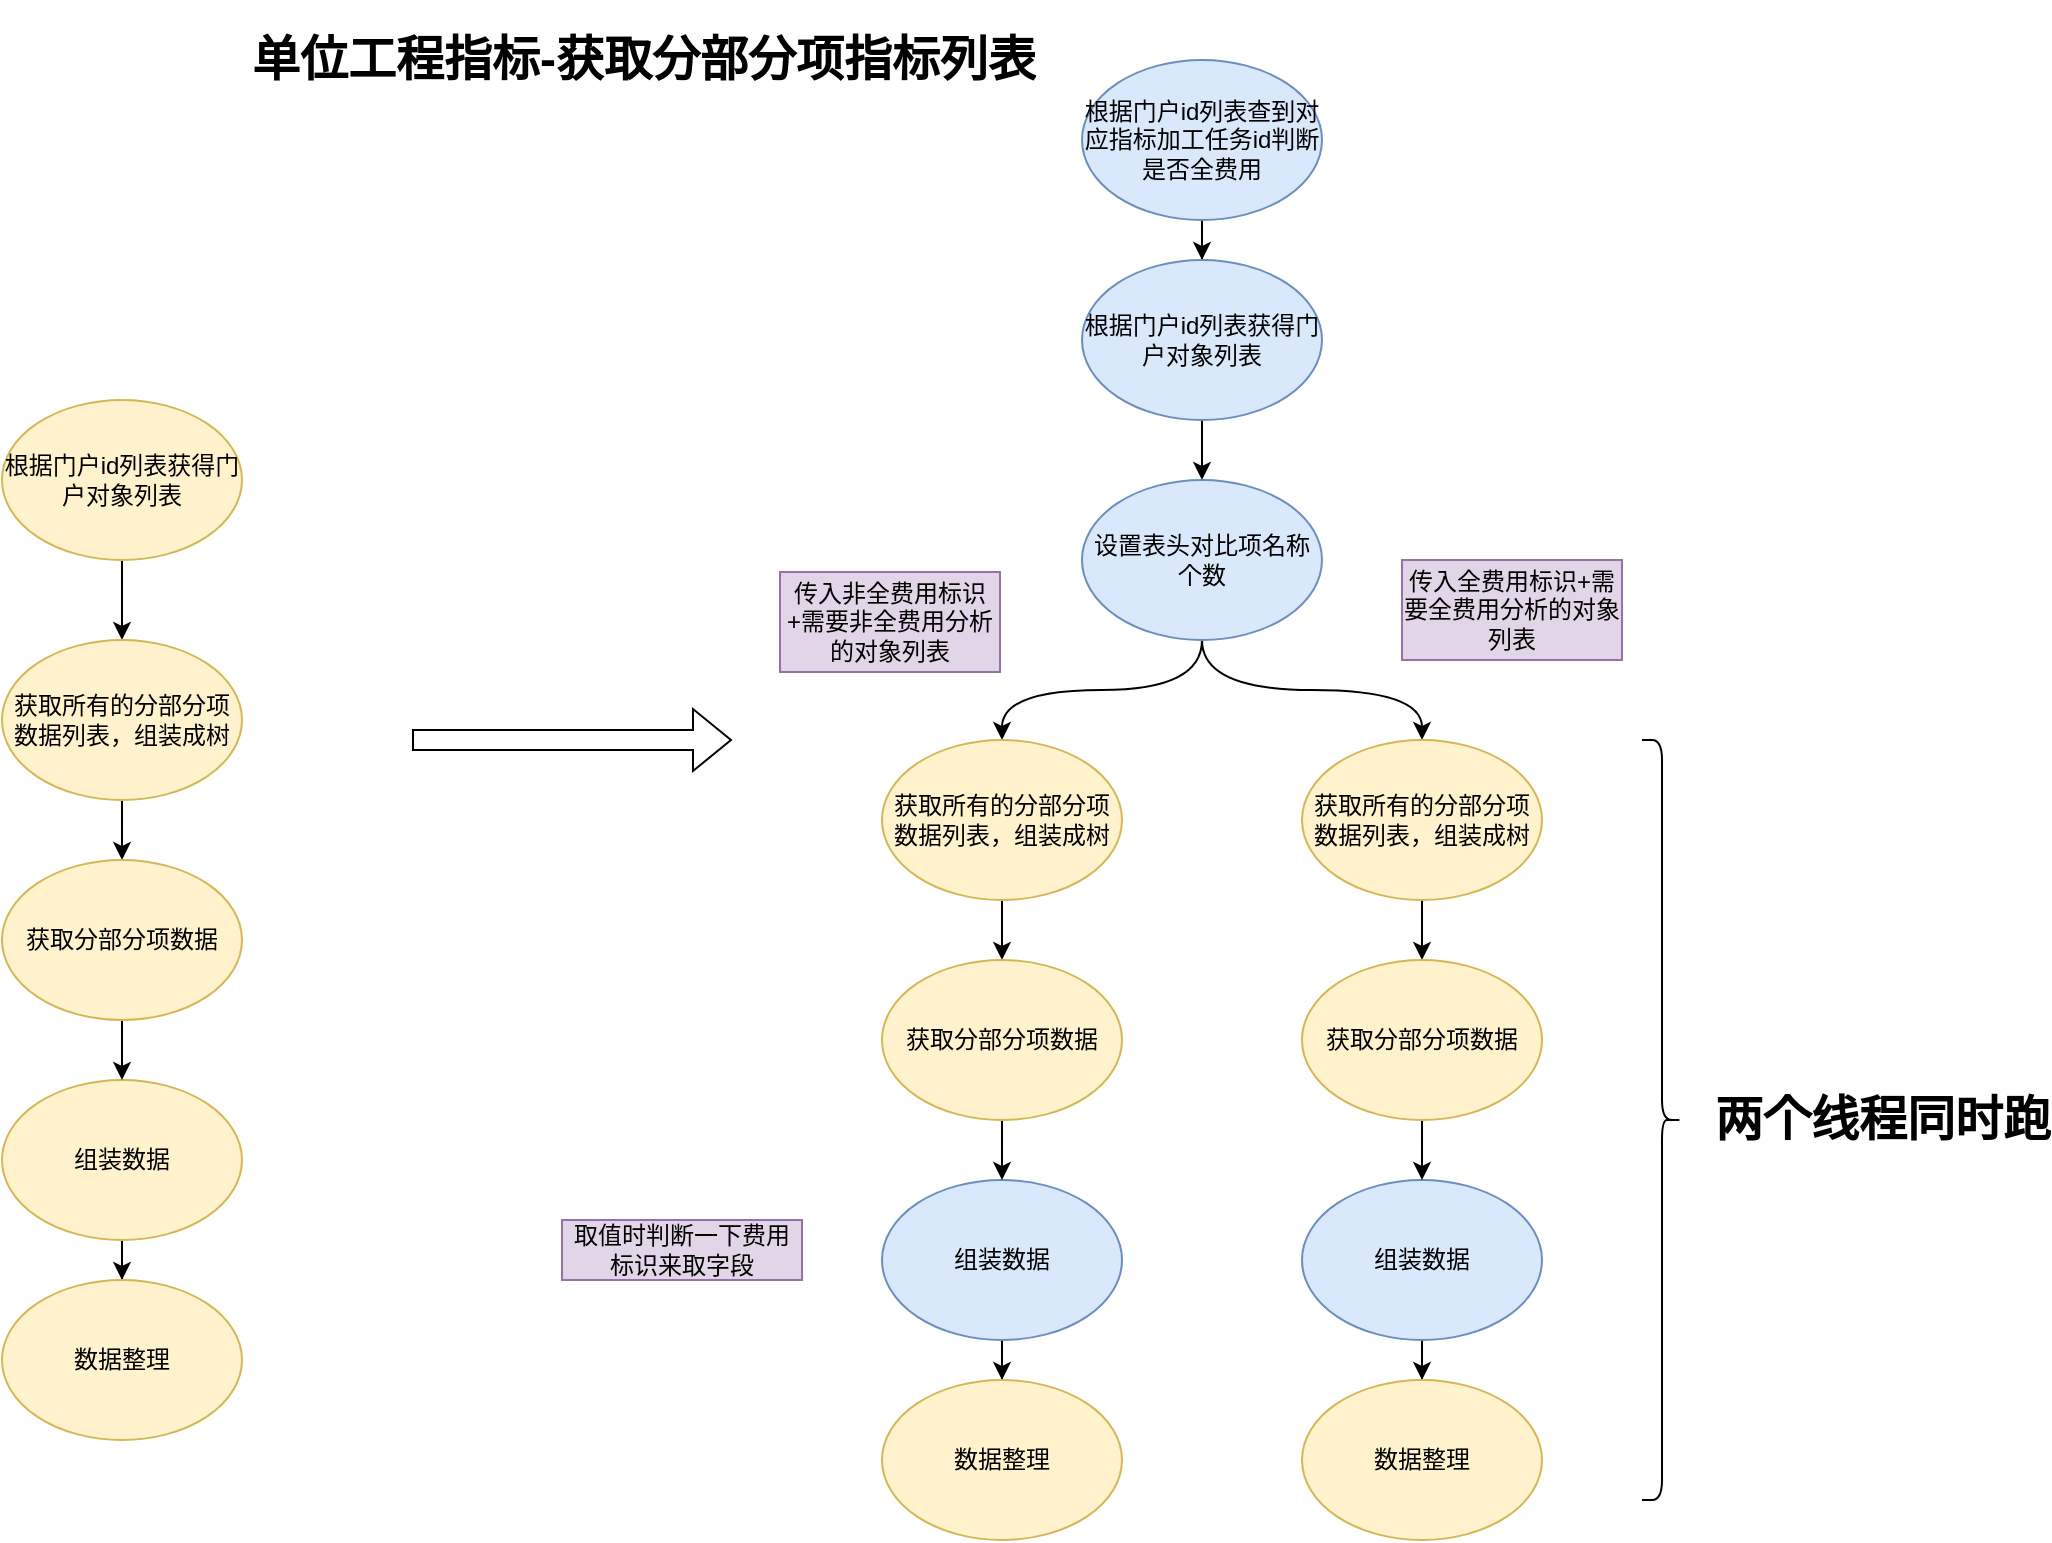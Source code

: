 <mxfile version="21.7.2" type="github">
  <diagram name="第 1 页" id="umPayPDKX5Vnl3uf_1zH">
    <mxGraphModel dx="1140" dy="764" grid="1" gridSize="10" guides="1" tooltips="1" connect="1" arrows="1" fold="1" page="1" pageScale="1" pageWidth="1169" pageHeight="827" math="0" shadow="0">
      <root>
        <mxCell id="0" />
        <mxCell id="1" parent="0" />
        <mxCell id="hwcWIIYnOX3fIo-kqWJU-56" style="edgeStyle=orthogonalEdgeStyle;rounded=0;orthogonalLoop=1;jettySize=auto;html=1;entryX=0.5;entryY=0;entryDx=0;entryDy=0;" edge="1" parent="1" source="hwcWIIYnOX3fIo-kqWJU-2" target="hwcWIIYnOX3fIo-kqWJU-10">
          <mxGeometry relative="1" as="geometry" />
        </mxCell>
        <mxCell id="hwcWIIYnOX3fIo-kqWJU-2" value="根据门户id列表获得门户对象列表" style="ellipse;whiteSpace=wrap;html=1;rounded=1;fillColor=#fff2cc;strokeColor=#d6b656;" vertex="1" parent="1">
          <mxGeometry x="220" y="200" width="120" height="80" as="geometry" />
        </mxCell>
        <mxCell id="hwcWIIYnOX3fIo-kqWJU-9" style="edgeStyle=orthogonalEdgeStyle;rounded=0;orthogonalLoop=1;jettySize=auto;html=1;entryX=0.5;entryY=0;entryDx=0;entryDy=0;" edge="1" parent="1" source="hwcWIIYnOX3fIo-kqWJU-10" target="hwcWIIYnOX3fIo-kqWJU-29">
          <mxGeometry relative="1" as="geometry" />
        </mxCell>
        <mxCell id="hwcWIIYnOX3fIo-kqWJU-10" value="获取所有的分部分项数据列表，组装成树" style="ellipse;whiteSpace=wrap;html=1;rounded=1;fillColor=#fff2cc;strokeColor=#d6b656;" vertex="1" parent="1">
          <mxGeometry x="220" y="320" width="120" height="80" as="geometry" />
        </mxCell>
        <mxCell id="hwcWIIYnOX3fIo-kqWJU-11" style="edgeStyle=orthogonalEdgeStyle;rounded=0;orthogonalLoop=1;jettySize=auto;html=1;entryX=0.5;entryY=0;entryDx=0;entryDy=0;" edge="1" parent="1" source="hwcWIIYnOX3fIo-kqWJU-12" target="hwcWIIYnOX3fIo-kqWJU-13">
          <mxGeometry relative="1" as="geometry">
            <mxPoint x="280" y="640" as="targetPoint" />
          </mxGeometry>
        </mxCell>
        <mxCell id="hwcWIIYnOX3fIo-kqWJU-12" value="组装数据" style="ellipse;whiteSpace=wrap;html=1;rounded=1;fillColor=#fff2cc;strokeColor=#d6b656;" vertex="1" parent="1">
          <mxGeometry x="220" y="540" width="120" height="80" as="geometry" />
        </mxCell>
        <mxCell id="hwcWIIYnOX3fIo-kqWJU-13" value="数据整理" style="ellipse;whiteSpace=wrap;html=1;rounded=1;fillColor=#fff2cc;strokeColor=#d6b656;" vertex="1" parent="1">
          <mxGeometry x="220" y="640" width="120" height="80" as="geometry" />
        </mxCell>
        <mxCell id="hwcWIIYnOX3fIo-kqWJU-14" value="" style="shape=flexArrow;endArrow=classic;html=1;rounded=0;" edge="1" parent="1">
          <mxGeometry width="50" height="50" relative="1" as="geometry">
            <mxPoint x="425" y="370" as="sourcePoint" />
            <mxPoint x="585" y="370" as="targetPoint" />
          </mxGeometry>
        </mxCell>
        <mxCell id="hwcWIIYnOX3fIo-kqWJU-15" style="edgeStyle=orthogonalEdgeStyle;rounded=0;orthogonalLoop=1;jettySize=auto;html=1;entryX=0.5;entryY=0;entryDx=0;entryDy=0;" edge="1" parent="1" source="hwcWIIYnOX3fIo-kqWJU-16" target="hwcWIIYnOX3fIo-kqWJU-18">
          <mxGeometry relative="1" as="geometry" />
        </mxCell>
        <mxCell id="hwcWIIYnOX3fIo-kqWJU-16" value="根据门户id列表查到对应指标加工任务id判断是否全费用" style="ellipse;whiteSpace=wrap;html=1;rounded=1;fillColor=#dae8fc;strokeColor=#6c8ebf;" vertex="1" parent="1">
          <mxGeometry x="760" y="30" width="120" height="80" as="geometry" />
        </mxCell>
        <mxCell id="hwcWIIYnOX3fIo-kqWJU-17" style="edgeStyle=orthogonalEdgeStyle;rounded=1;orthogonalLoop=1;jettySize=auto;html=1;entryX=0.5;entryY=0;entryDx=0;entryDy=0;" edge="1" parent="1" source="hwcWIIYnOX3fIo-kqWJU-18" target="hwcWIIYnOX3fIo-kqWJU-21">
          <mxGeometry relative="1" as="geometry">
            <mxPoint x="820" y="270" as="targetPoint" />
          </mxGeometry>
        </mxCell>
        <mxCell id="hwcWIIYnOX3fIo-kqWJU-18" value="根据门户id列表获得门户对象列表" style="ellipse;whiteSpace=wrap;html=1;rounded=1;fillColor=#dae8fc;strokeColor=#6c8ebf;" vertex="1" parent="1">
          <mxGeometry x="760" y="130" width="120" height="80" as="geometry" />
        </mxCell>
        <mxCell id="hwcWIIYnOX3fIo-kqWJU-19" style="edgeStyle=orthogonalEdgeStyle;orthogonalLoop=1;jettySize=auto;html=1;entryX=0.5;entryY=0;entryDx=0;entryDy=0;curved=1;" edge="1" parent="1" source="hwcWIIYnOX3fIo-kqWJU-21" target="hwcWIIYnOX3fIo-kqWJU-68">
          <mxGeometry relative="1" as="geometry">
            <mxPoint x="720" y="360" as="targetPoint" />
          </mxGeometry>
        </mxCell>
        <mxCell id="hwcWIIYnOX3fIo-kqWJU-20" style="edgeStyle=orthogonalEdgeStyle;orthogonalLoop=1;jettySize=auto;html=1;entryX=0.5;entryY=0;entryDx=0;entryDy=0;curved=1;" edge="1" parent="1" source="hwcWIIYnOX3fIo-kqWJU-21" target="hwcWIIYnOX3fIo-kqWJU-75">
          <mxGeometry relative="1" as="geometry">
            <mxPoint x="940" y="360" as="targetPoint" />
          </mxGeometry>
        </mxCell>
        <mxCell id="hwcWIIYnOX3fIo-kqWJU-21" value="设置表头对比项名称个数" style="ellipse;whiteSpace=wrap;html=1;rounded=1;fillColor=#dae8fc;strokeColor=#6c8ebf;" vertex="1" parent="1">
          <mxGeometry x="760" y="240" width="120" height="80" as="geometry" />
        </mxCell>
        <mxCell id="hwcWIIYnOX3fIo-kqWJU-22" value="" style="shape=curlyBracket;whiteSpace=wrap;html=1;rounded=1;flipH=1;labelPosition=right;verticalLabelPosition=middle;align=left;verticalAlign=middle;" vertex="1" parent="1">
          <mxGeometry x="1040" y="370" width="20" height="380" as="geometry" />
        </mxCell>
        <mxCell id="hwcWIIYnOX3fIo-kqWJU-23" value="两个线程同时跑" style="text;strokeColor=none;fillColor=none;html=1;fontSize=24;fontStyle=1;verticalAlign=middle;align=center;" vertex="1" parent="1">
          <mxGeometry x="1110" y="540" width="100" height="40" as="geometry" />
        </mxCell>
        <mxCell id="hwcWIIYnOX3fIo-kqWJU-24" value="传入非全费用标识+需要非全费用分析的对象列表" style="rounded=0;whiteSpace=wrap;html=1;fillColor=#e1d5e7;strokeColor=#9673a6;" vertex="1" parent="1">
          <mxGeometry x="609" y="286" width="110" height="50" as="geometry" />
        </mxCell>
        <mxCell id="hwcWIIYnOX3fIo-kqWJU-25" value="传入全费用标识+需要全费用分析的对象列表" style="rounded=0;whiteSpace=wrap;html=1;fillColor=#e1d5e7;strokeColor=#9673a6;" vertex="1" parent="1">
          <mxGeometry x="920" y="280" width="110" height="50" as="geometry" />
        </mxCell>
        <mxCell id="hwcWIIYnOX3fIo-kqWJU-26" value="取值时判断一下费用标识来取字段" style="rounded=0;whiteSpace=wrap;html=1;fillColor=#e1d5e7;strokeColor=#9673a6;" vertex="1" parent="1">
          <mxGeometry x="500" y="610" width="120" height="30" as="geometry" />
        </mxCell>
        <mxCell id="hwcWIIYnOX3fIo-kqWJU-27" value="&lt;h1&gt;单位工程指标-获取分部分项指标列表&lt;/h1&gt;" style="text;html=1;strokeColor=none;fillColor=none;spacing=5;spacingTop=-20;whiteSpace=wrap;overflow=hidden;rounded=0;" vertex="1" parent="1">
          <mxGeometry x="340" y="10" width="420" height="110" as="geometry" />
        </mxCell>
        <mxCell id="hwcWIIYnOX3fIo-kqWJU-28" style="edgeStyle=orthogonalEdgeStyle;rounded=0;orthogonalLoop=1;jettySize=auto;html=1;entryX=0.5;entryY=0;entryDx=0;entryDy=0;" edge="1" parent="1" source="hwcWIIYnOX3fIo-kqWJU-29" target="hwcWIIYnOX3fIo-kqWJU-12">
          <mxGeometry relative="1" as="geometry" />
        </mxCell>
        <mxCell id="hwcWIIYnOX3fIo-kqWJU-29" value="获取分部分项数据" style="ellipse;whiteSpace=wrap;html=1;rounded=1;fillColor=#fff2cc;strokeColor=#d6b656;" vertex="1" parent="1">
          <mxGeometry x="220" y="430" width="120" height="80" as="geometry" />
        </mxCell>
        <mxCell id="hwcWIIYnOX3fIo-kqWJU-67" style="edgeStyle=orthogonalEdgeStyle;rounded=0;orthogonalLoop=1;jettySize=auto;html=1;entryX=0.5;entryY=0;entryDx=0;entryDy=0;" edge="1" parent="1" source="hwcWIIYnOX3fIo-kqWJU-68" target="hwcWIIYnOX3fIo-kqWJU-73">
          <mxGeometry relative="1" as="geometry" />
        </mxCell>
        <mxCell id="hwcWIIYnOX3fIo-kqWJU-68" value="获取所有的分部分项数据列表，组装成树" style="ellipse;whiteSpace=wrap;html=1;rounded=1;fillColor=#fff2cc;strokeColor=#d6b656;" vertex="1" parent="1">
          <mxGeometry x="660" y="370" width="120" height="80" as="geometry" />
        </mxCell>
        <mxCell id="hwcWIIYnOX3fIo-kqWJU-69" style="edgeStyle=orthogonalEdgeStyle;rounded=0;orthogonalLoop=1;jettySize=auto;html=1;entryX=0.5;entryY=0;entryDx=0;entryDy=0;" edge="1" parent="1" source="hwcWIIYnOX3fIo-kqWJU-70" target="hwcWIIYnOX3fIo-kqWJU-71">
          <mxGeometry relative="1" as="geometry">
            <mxPoint x="720" y="690" as="targetPoint" />
          </mxGeometry>
        </mxCell>
        <mxCell id="hwcWIIYnOX3fIo-kqWJU-70" value="组装数据" style="ellipse;whiteSpace=wrap;html=1;rounded=1;fillColor=#dae8fc;strokeColor=#6c8ebf;" vertex="1" parent="1">
          <mxGeometry x="660" y="590" width="120" height="80" as="geometry" />
        </mxCell>
        <mxCell id="hwcWIIYnOX3fIo-kqWJU-71" value="数据整理" style="ellipse;whiteSpace=wrap;html=1;rounded=1;fillColor=#fff2cc;strokeColor=#d6b656;" vertex="1" parent="1">
          <mxGeometry x="660" y="690" width="120" height="80" as="geometry" />
        </mxCell>
        <mxCell id="hwcWIIYnOX3fIo-kqWJU-72" style="edgeStyle=orthogonalEdgeStyle;rounded=0;orthogonalLoop=1;jettySize=auto;html=1;entryX=0.5;entryY=0;entryDx=0;entryDy=0;" edge="1" parent="1" source="hwcWIIYnOX3fIo-kqWJU-73" target="hwcWIIYnOX3fIo-kqWJU-70">
          <mxGeometry relative="1" as="geometry" />
        </mxCell>
        <mxCell id="hwcWIIYnOX3fIo-kqWJU-73" value="获取分部分项数据" style="ellipse;whiteSpace=wrap;html=1;rounded=1;fillColor=#fff2cc;strokeColor=#d6b656;" vertex="1" parent="1">
          <mxGeometry x="660" y="480" width="120" height="80" as="geometry" />
        </mxCell>
        <mxCell id="hwcWIIYnOX3fIo-kqWJU-74" style="edgeStyle=orthogonalEdgeStyle;rounded=0;orthogonalLoop=1;jettySize=auto;html=1;entryX=0.5;entryY=0;entryDx=0;entryDy=0;" edge="1" parent="1" source="hwcWIIYnOX3fIo-kqWJU-75" target="hwcWIIYnOX3fIo-kqWJU-80">
          <mxGeometry relative="1" as="geometry" />
        </mxCell>
        <mxCell id="hwcWIIYnOX3fIo-kqWJU-75" value="获取所有的分部分项数据列表，组装成树" style="ellipse;whiteSpace=wrap;html=1;rounded=1;fillColor=#fff2cc;strokeColor=#d6b656;" vertex="1" parent="1">
          <mxGeometry x="870" y="370" width="120" height="80" as="geometry" />
        </mxCell>
        <mxCell id="hwcWIIYnOX3fIo-kqWJU-76" style="edgeStyle=orthogonalEdgeStyle;rounded=0;orthogonalLoop=1;jettySize=auto;html=1;entryX=0.5;entryY=0;entryDx=0;entryDy=0;" edge="1" parent="1" source="hwcWIIYnOX3fIo-kqWJU-77" target="hwcWIIYnOX3fIo-kqWJU-78">
          <mxGeometry relative="1" as="geometry">
            <mxPoint x="930" y="690" as="targetPoint" />
          </mxGeometry>
        </mxCell>
        <mxCell id="hwcWIIYnOX3fIo-kqWJU-77" value="组装数据" style="ellipse;whiteSpace=wrap;html=1;rounded=1;fillColor=#dae8fc;strokeColor=#6c8ebf;" vertex="1" parent="1">
          <mxGeometry x="870" y="590" width="120" height="80" as="geometry" />
        </mxCell>
        <mxCell id="hwcWIIYnOX3fIo-kqWJU-78" value="数据整理" style="ellipse;whiteSpace=wrap;html=1;rounded=1;fillColor=#fff2cc;strokeColor=#d6b656;" vertex="1" parent="1">
          <mxGeometry x="870" y="690" width="120" height="80" as="geometry" />
        </mxCell>
        <mxCell id="hwcWIIYnOX3fIo-kqWJU-79" style="edgeStyle=orthogonalEdgeStyle;rounded=0;orthogonalLoop=1;jettySize=auto;html=1;entryX=0.5;entryY=0;entryDx=0;entryDy=0;" edge="1" parent="1" source="hwcWIIYnOX3fIo-kqWJU-80" target="hwcWIIYnOX3fIo-kqWJU-77">
          <mxGeometry relative="1" as="geometry" />
        </mxCell>
        <mxCell id="hwcWIIYnOX3fIo-kqWJU-80" value="获取分部分项数据" style="ellipse;whiteSpace=wrap;html=1;rounded=1;fillColor=#fff2cc;strokeColor=#d6b656;" vertex="1" parent="1">
          <mxGeometry x="870" y="480" width="120" height="80" as="geometry" />
        </mxCell>
      </root>
    </mxGraphModel>
  </diagram>
</mxfile>
